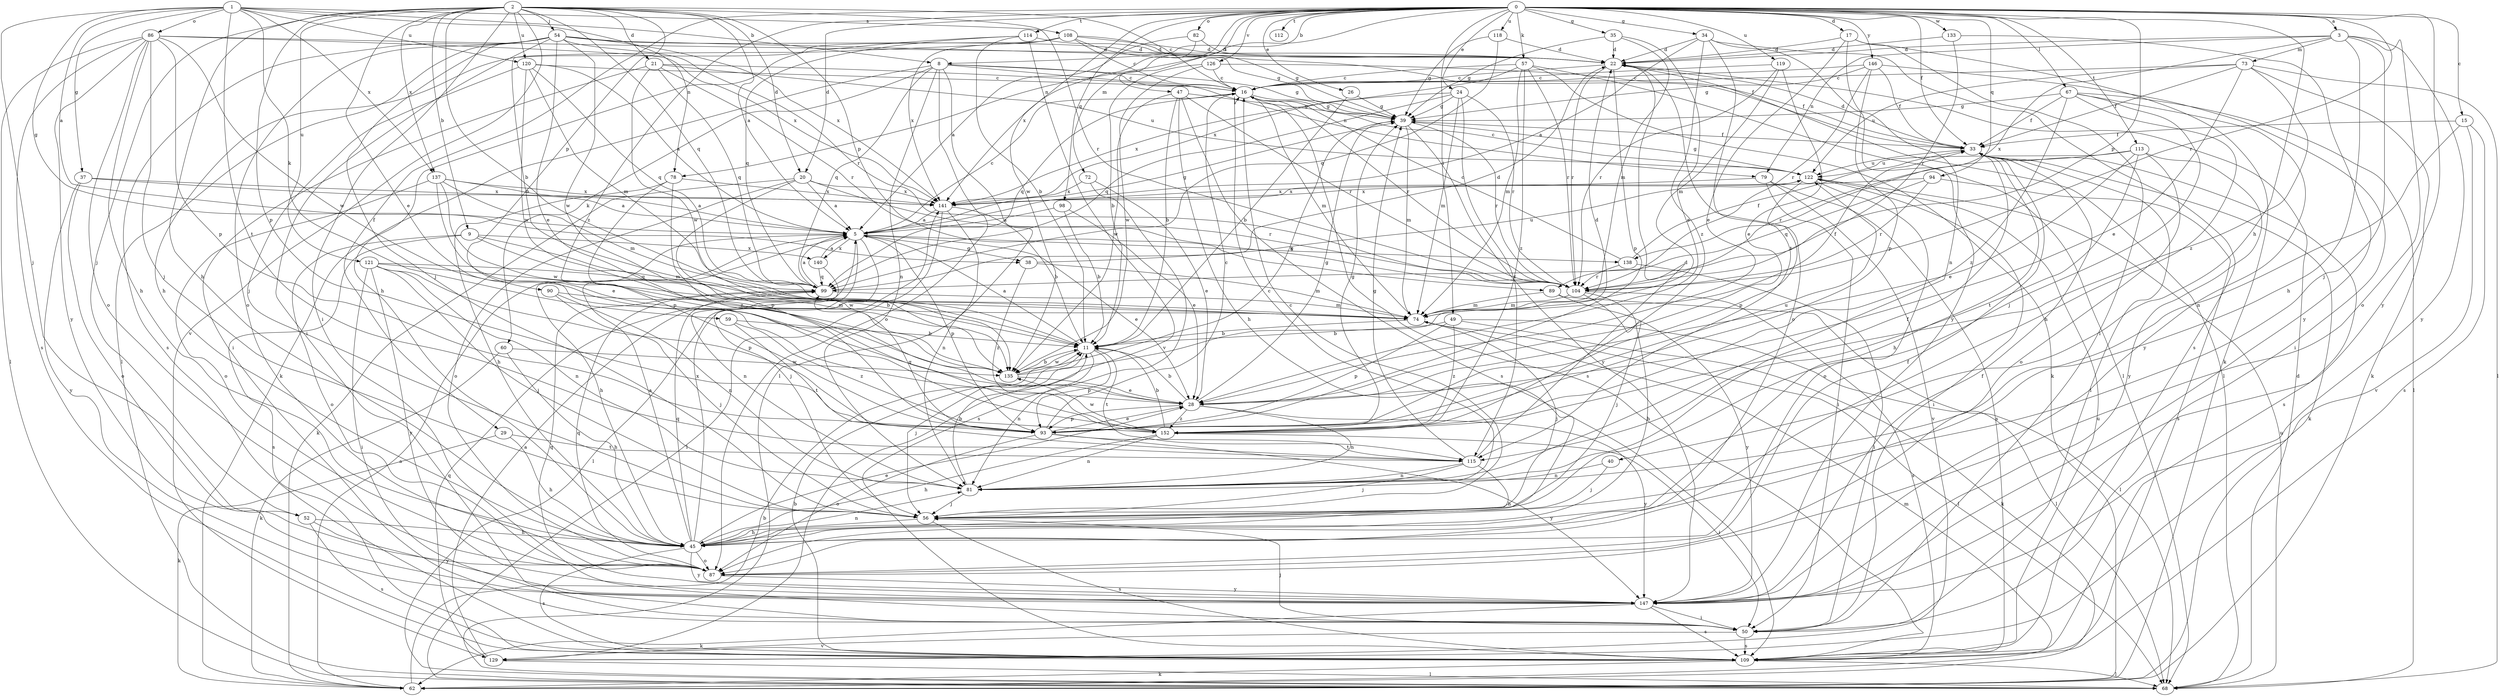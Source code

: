 strict digraph  {
0;
1;
2;
3;
5;
8;
9;
11;
15;
16;
17;
20;
21;
22;
24;
26;
28;
29;
33;
34;
35;
37;
38;
39;
40;
45;
47;
49;
50;
52;
54;
56;
57;
59;
60;
62;
67;
68;
72;
73;
74;
78;
79;
81;
82;
86;
87;
89;
90;
93;
94;
98;
99;
104;
108;
109;
112;
113;
114;
115;
118;
119;
120;
121;
122;
126;
129;
133;
135;
137;
138;
140;
141;
146;
147;
152;
0 -> 3  [label=a];
0 -> 8  [label=b];
0 -> 15  [label=c];
0 -> 17  [label=d];
0 -> 20  [label=d];
0 -> 24  [label=e];
0 -> 26  [label=e];
0 -> 29  [label=f];
0 -> 33  [label=f];
0 -> 34  [label=g];
0 -> 35  [label=g];
0 -> 40  [label=h];
0 -> 47  [label=i];
0 -> 49  [label=i];
0 -> 57  [label=k];
0 -> 67  [label=l];
0 -> 72  [label=m];
0 -> 78  [label=n];
0 -> 82  [label=o];
0 -> 89  [label=p];
0 -> 94  [label=q];
0 -> 98  [label=q];
0 -> 104  [label=r];
0 -> 112  [label=t];
0 -> 113  [label=t];
0 -> 114  [label=t];
0 -> 118  [label=u];
0 -> 119  [label=u];
0 -> 126  [label=v];
0 -> 133  [label=w];
0 -> 135  [label=w];
0 -> 146  [label=y];
0 -> 147  [label=y];
0 -> 152  [label=z];
1 -> 5  [label=a];
1 -> 8  [label=b];
1 -> 37  [label=g];
1 -> 38  [label=g];
1 -> 52  [label=j];
1 -> 59  [label=k];
1 -> 78  [label=n];
1 -> 86  [label=o];
1 -> 108  [label=s];
1 -> 115  [label=t];
1 -> 120  [label=u];
1 -> 137  [label=x];
2 -> 5  [label=a];
2 -> 9  [label=b];
2 -> 11  [label=b];
2 -> 16  [label=c];
2 -> 20  [label=d];
2 -> 21  [label=d];
2 -> 28  [label=e];
2 -> 45  [label=h];
2 -> 50  [label=i];
2 -> 52  [label=j];
2 -> 54  [label=j];
2 -> 89  [label=p];
2 -> 90  [label=p];
2 -> 93  [label=p];
2 -> 99  [label=q];
2 -> 104  [label=r];
2 -> 120  [label=u];
2 -> 121  [label=u];
2 -> 129  [label=v];
2 -> 137  [label=x];
3 -> 22  [label=d];
3 -> 45  [label=h];
3 -> 56  [label=j];
3 -> 73  [label=m];
3 -> 79  [label=n];
3 -> 87  [label=o];
3 -> 138  [label=x];
3 -> 147  [label=y];
5 -> 16  [label=c];
5 -> 28  [label=e];
5 -> 38  [label=g];
5 -> 39  [label=g];
5 -> 45  [label=h];
5 -> 56  [label=j];
5 -> 68  [label=l];
5 -> 93  [label=p];
5 -> 138  [label=x];
5 -> 140  [label=x];
8 -> 16  [label=c];
8 -> 39  [label=g];
8 -> 60  [label=k];
8 -> 62  [label=k];
8 -> 68  [label=l];
8 -> 79  [label=n];
8 -> 81  [label=n];
8 -> 87  [label=o];
8 -> 99  [label=q];
9 -> 74  [label=m];
9 -> 87  [label=o];
9 -> 109  [label=s];
9 -> 135  [label=w];
9 -> 140  [label=x];
11 -> 5  [label=a];
11 -> 56  [label=j];
11 -> 81  [label=n];
11 -> 93  [label=p];
11 -> 115  [label=t];
11 -> 135  [label=w];
15 -> 33  [label=f];
15 -> 81  [label=n];
15 -> 109  [label=s];
15 -> 129  [label=v];
16 -> 39  [label=g];
16 -> 74  [label=m];
16 -> 99  [label=q];
16 -> 104  [label=r];
16 -> 109  [label=s];
17 -> 22  [label=d];
17 -> 28  [label=e];
17 -> 50  [label=i];
17 -> 62  [label=k];
17 -> 81  [label=n];
20 -> 5  [label=a];
20 -> 62  [label=k];
20 -> 87  [label=o];
20 -> 93  [label=p];
20 -> 104  [label=r];
20 -> 141  [label=x];
21 -> 16  [label=c];
21 -> 50  [label=i];
21 -> 99  [label=q];
21 -> 104  [label=r];
21 -> 122  [label=u];
21 -> 135  [label=w];
22 -> 16  [label=c];
22 -> 68  [label=l];
22 -> 87  [label=o];
22 -> 93  [label=p];
22 -> 104  [label=r];
24 -> 39  [label=g];
24 -> 74  [label=m];
24 -> 99  [label=q];
24 -> 104  [label=r];
24 -> 115  [label=t];
24 -> 141  [label=x];
26 -> 11  [label=b];
26 -> 39  [label=g];
28 -> 11  [label=b];
28 -> 39  [label=g];
28 -> 81  [label=n];
28 -> 93  [label=p];
28 -> 147  [label=y];
28 -> 152  [label=z];
29 -> 45  [label=h];
29 -> 62  [label=k];
29 -> 115  [label=t];
33 -> 22  [label=d];
33 -> 45  [label=h];
33 -> 50  [label=i];
33 -> 62  [label=k];
33 -> 109  [label=s];
33 -> 122  [label=u];
34 -> 5  [label=a];
34 -> 22  [label=d];
34 -> 109  [label=s];
34 -> 115  [label=t];
34 -> 147  [label=y];
34 -> 152  [label=z];
35 -> 22  [label=d];
35 -> 28  [label=e];
35 -> 39  [label=g];
35 -> 74  [label=m];
37 -> 5  [label=a];
37 -> 87  [label=o];
37 -> 141  [label=x];
37 -> 147  [label=y];
38 -> 74  [label=m];
38 -> 122  [label=u];
38 -> 152  [label=z];
39 -> 33  [label=f];
39 -> 74  [label=m];
39 -> 104  [label=r];
39 -> 147  [label=y];
40 -> 56  [label=j];
40 -> 81  [label=n];
45 -> 5  [label=a];
45 -> 28  [label=e];
45 -> 81  [label=n];
45 -> 87  [label=o];
45 -> 99  [label=q];
45 -> 109  [label=s];
45 -> 141  [label=x];
45 -> 147  [label=y];
47 -> 11  [label=b];
47 -> 39  [label=g];
47 -> 45  [label=h];
47 -> 104  [label=r];
47 -> 109  [label=s];
47 -> 135  [label=w];
49 -> 11  [label=b];
49 -> 62  [label=k];
49 -> 68  [label=l];
49 -> 93  [label=p];
49 -> 152  [label=z];
50 -> 56  [label=j];
50 -> 109  [label=s];
50 -> 129  [label=v];
52 -> 45  [label=h];
52 -> 109  [label=s];
52 -> 147  [label=y];
54 -> 22  [label=d];
54 -> 28  [label=e];
54 -> 39  [label=g];
54 -> 50  [label=i];
54 -> 56  [label=j];
54 -> 68  [label=l];
54 -> 87  [label=o];
54 -> 104  [label=r];
54 -> 109  [label=s];
54 -> 135  [label=w];
54 -> 141  [label=x];
56 -> 16  [label=c];
56 -> 45  [label=h];
56 -> 109  [label=s];
57 -> 16  [label=c];
57 -> 62  [label=k];
57 -> 68  [label=l];
57 -> 74  [label=m];
57 -> 104  [label=r];
57 -> 141  [label=x];
57 -> 152  [label=z];
59 -> 11  [label=b];
59 -> 115  [label=t];
59 -> 152  [label=z];
60 -> 45  [label=h];
60 -> 62  [label=k];
60 -> 135  [label=w];
62 -> 5  [label=a];
62 -> 11  [label=b];
62 -> 74  [label=m];
67 -> 33  [label=f];
67 -> 39  [label=g];
67 -> 45  [label=h];
67 -> 56  [label=j];
67 -> 68  [label=l];
67 -> 147  [label=y];
67 -> 152  [label=z];
68 -> 22  [label=d];
68 -> 122  [label=u];
72 -> 28  [label=e];
72 -> 109  [label=s];
72 -> 141  [label=x];
73 -> 16  [label=c];
73 -> 28  [label=e];
73 -> 33  [label=f];
73 -> 62  [label=k];
73 -> 68  [label=l];
73 -> 122  [label=u];
73 -> 152  [label=z];
74 -> 11  [label=b];
74 -> 33  [label=f];
74 -> 56  [label=j];
74 -> 68  [label=l];
78 -> 45  [label=h];
78 -> 93  [label=p];
78 -> 141  [label=x];
78 -> 152  [label=z];
79 -> 50  [label=i];
79 -> 109  [label=s];
79 -> 129  [label=v];
79 -> 141  [label=x];
81 -> 11  [label=b];
81 -> 16  [label=c];
81 -> 33  [label=f];
81 -> 56  [label=j];
82 -> 5  [label=a];
82 -> 22  [label=d];
82 -> 141  [label=x];
86 -> 22  [label=d];
86 -> 45  [label=h];
86 -> 56  [label=j];
86 -> 68  [label=l];
86 -> 87  [label=o];
86 -> 93  [label=p];
86 -> 109  [label=s];
86 -> 135  [label=w];
86 -> 141  [label=x];
86 -> 147  [label=y];
87 -> 33  [label=f];
87 -> 99  [label=q];
87 -> 147  [label=y];
89 -> 68  [label=l];
89 -> 74  [label=m];
89 -> 147  [label=y];
90 -> 56  [label=j];
90 -> 74  [label=m];
90 -> 81  [label=n];
93 -> 16  [label=c];
93 -> 28  [label=e];
93 -> 87  [label=o];
93 -> 99  [label=q];
93 -> 115  [label=t];
93 -> 122  [label=u];
93 -> 147  [label=y];
94 -> 99  [label=q];
94 -> 104  [label=r];
94 -> 109  [label=s];
94 -> 141  [label=x];
98 -> 5  [label=a];
98 -> 11  [label=b];
98 -> 28  [label=e];
99 -> 5  [label=a];
99 -> 22  [label=d];
99 -> 74  [label=m];
104 -> 45  [label=h];
104 -> 56  [label=j];
104 -> 74  [label=m];
104 -> 109  [label=s];
108 -> 11  [label=b];
108 -> 16  [label=c];
108 -> 22  [label=d];
108 -> 33  [label=f];
108 -> 39  [label=g];
108 -> 45  [label=h];
108 -> 141  [label=x];
109 -> 11  [label=b];
109 -> 62  [label=k];
109 -> 68  [label=l];
109 -> 122  [label=u];
113 -> 28  [label=e];
113 -> 87  [label=o];
113 -> 104  [label=r];
113 -> 115  [label=t];
113 -> 122  [label=u];
113 -> 147  [label=y];
114 -> 11  [label=b];
114 -> 22  [label=d];
114 -> 45  [label=h];
114 -> 99  [label=q];
114 -> 129  [label=v];
115 -> 22  [label=d];
115 -> 39  [label=g];
115 -> 45  [label=h];
115 -> 56  [label=j];
115 -> 81  [label=n];
118 -> 22  [label=d];
118 -> 39  [label=g];
118 -> 99  [label=q];
119 -> 16  [label=c];
119 -> 28  [label=e];
119 -> 74  [label=m];
119 -> 104  [label=r];
120 -> 5  [label=a];
120 -> 16  [label=c];
120 -> 56  [label=j];
120 -> 74  [label=m];
120 -> 99  [label=q];
120 -> 135  [label=w];
121 -> 11  [label=b];
121 -> 50  [label=i];
121 -> 56  [label=j];
121 -> 81  [label=n];
121 -> 93  [label=p];
121 -> 99  [label=q];
121 -> 147  [label=y];
122 -> 16  [label=c];
122 -> 39  [label=g];
122 -> 50  [label=i];
122 -> 87  [label=o];
122 -> 93  [label=p];
122 -> 141  [label=x];
126 -> 11  [label=b];
126 -> 16  [label=c];
126 -> 33  [label=f];
126 -> 135  [label=w];
129 -> 5  [label=a];
129 -> 68  [label=l];
129 -> 99  [label=q];
133 -> 22  [label=d];
133 -> 104  [label=r];
133 -> 147  [label=y];
135 -> 11  [label=b];
135 -> 22  [label=d];
135 -> 28  [label=e];
135 -> 39  [label=g];
137 -> 5  [label=a];
137 -> 28  [label=e];
137 -> 74  [label=m];
137 -> 87  [label=o];
137 -> 135  [label=w];
137 -> 141  [label=x];
138 -> 16  [label=c];
138 -> 33  [label=f];
138 -> 50  [label=i];
138 -> 104  [label=r];
140 -> 5  [label=a];
140 -> 81  [label=n];
140 -> 99  [label=q];
141 -> 5  [label=a];
141 -> 11  [label=b];
141 -> 68  [label=l];
141 -> 81  [label=n];
146 -> 16  [label=c];
146 -> 33  [label=f];
146 -> 39  [label=g];
146 -> 50  [label=i];
146 -> 93  [label=p];
146 -> 104  [label=r];
147 -> 33  [label=f];
147 -> 50  [label=i];
147 -> 62  [label=k];
147 -> 99  [label=q];
147 -> 109  [label=s];
152 -> 11  [label=b];
152 -> 39  [label=g];
152 -> 45  [label=h];
152 -> 50  [label=i];
152 -> 81  [label=n];
152 -> 135  [label=w];
}

